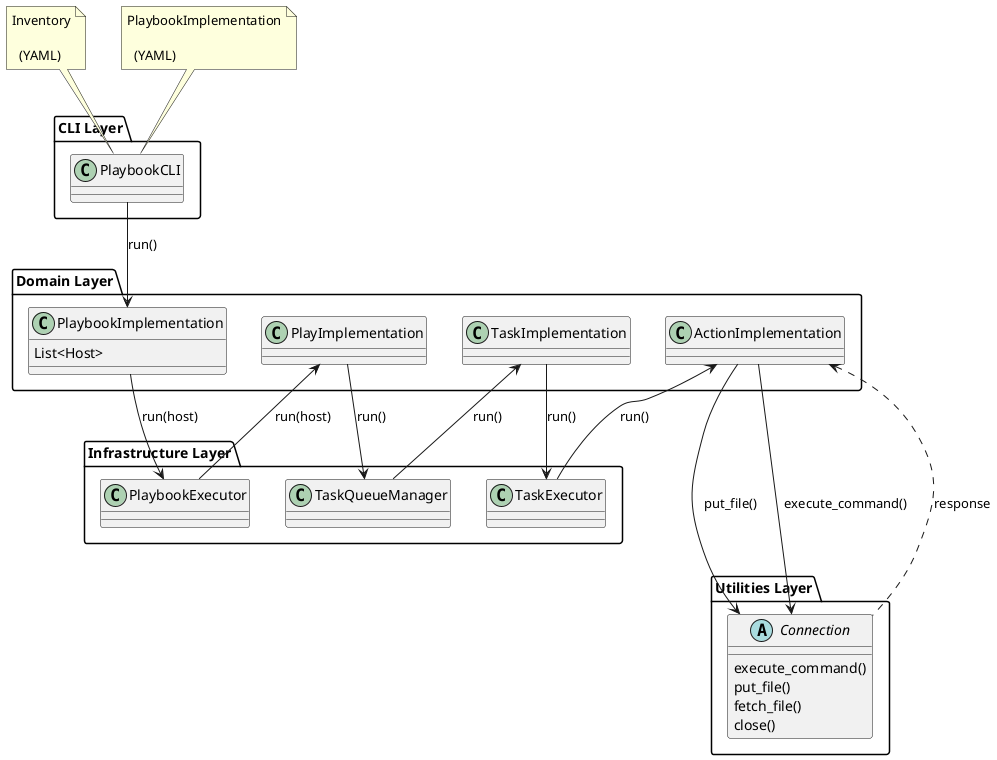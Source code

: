 @startuml

skinparam backgroundcolor transparent

package "Utilities Layer" {

    abstract Connection
    Connection : execute_command()
    Connection : put_file()
    Connection : fetch_file()
    Connection : close()
}

Package "CLI Layer" {
    class PlaybookCLI
}

note as n1
Inventory

  (YAML)
end note

n1..> PlaybookCLI

note as n2
PlaybookImplementation

  (YAML)
end note

n2..> PlaybookCLI


Package "Domain Layer" {

    class PlaybookImplementation
    PlaybookImplementation : List<Host>
'    PlaybookImplementation -> PlayImplementation : run(host)
    PlaybookCLI --> PlaybookImplementation : run()

    class PlayImplementation
'    PlayImplementation -> TaskImplementation : run()

    class TaskImplementation
'    TaskImplementation -> ActionImplementation : run()

    class ActionImplementation
'    ActionImplementation : run()
    ActionImplementation ---> Connection : put_file()
    ActionImplementation --> Connection : execute_command()
    ActionImplementation <.. Connection : response
}

Package "Infrastructure Layer" {

    class PlaybookExecutor
'    PlaybookExecutor : run()
        PlaybookImplementation --> PlaybookExecutor : run(host)
        PlaybookExecutor --> PlayImplementation : run(host)

    class TaskQueueManager
        PlayImplementation --> TaskQueueManager : run()
        TaskQueueManager --> TaskImplementation : run()
'        TaskQueueManager <.. TaskImplementation : result

'    class ConcurrencyStrategyBase
'    StrategyBase : run(PlayIterator, PlayContext)
'    StrategyBase -> WorkerProcess : run()
'    StrategyBase <. WorkerProcess : result

    class TaskExecutor
        TaskImplementation --> TaskExecutor : run()
        TaskExecutor --> ActionImplementation : run()
'    TaskExecutor : host
'    TaskExecutor -> ActionBase : run()
'    TaskExecutor <.. ActionBase : data

}



@enduml
